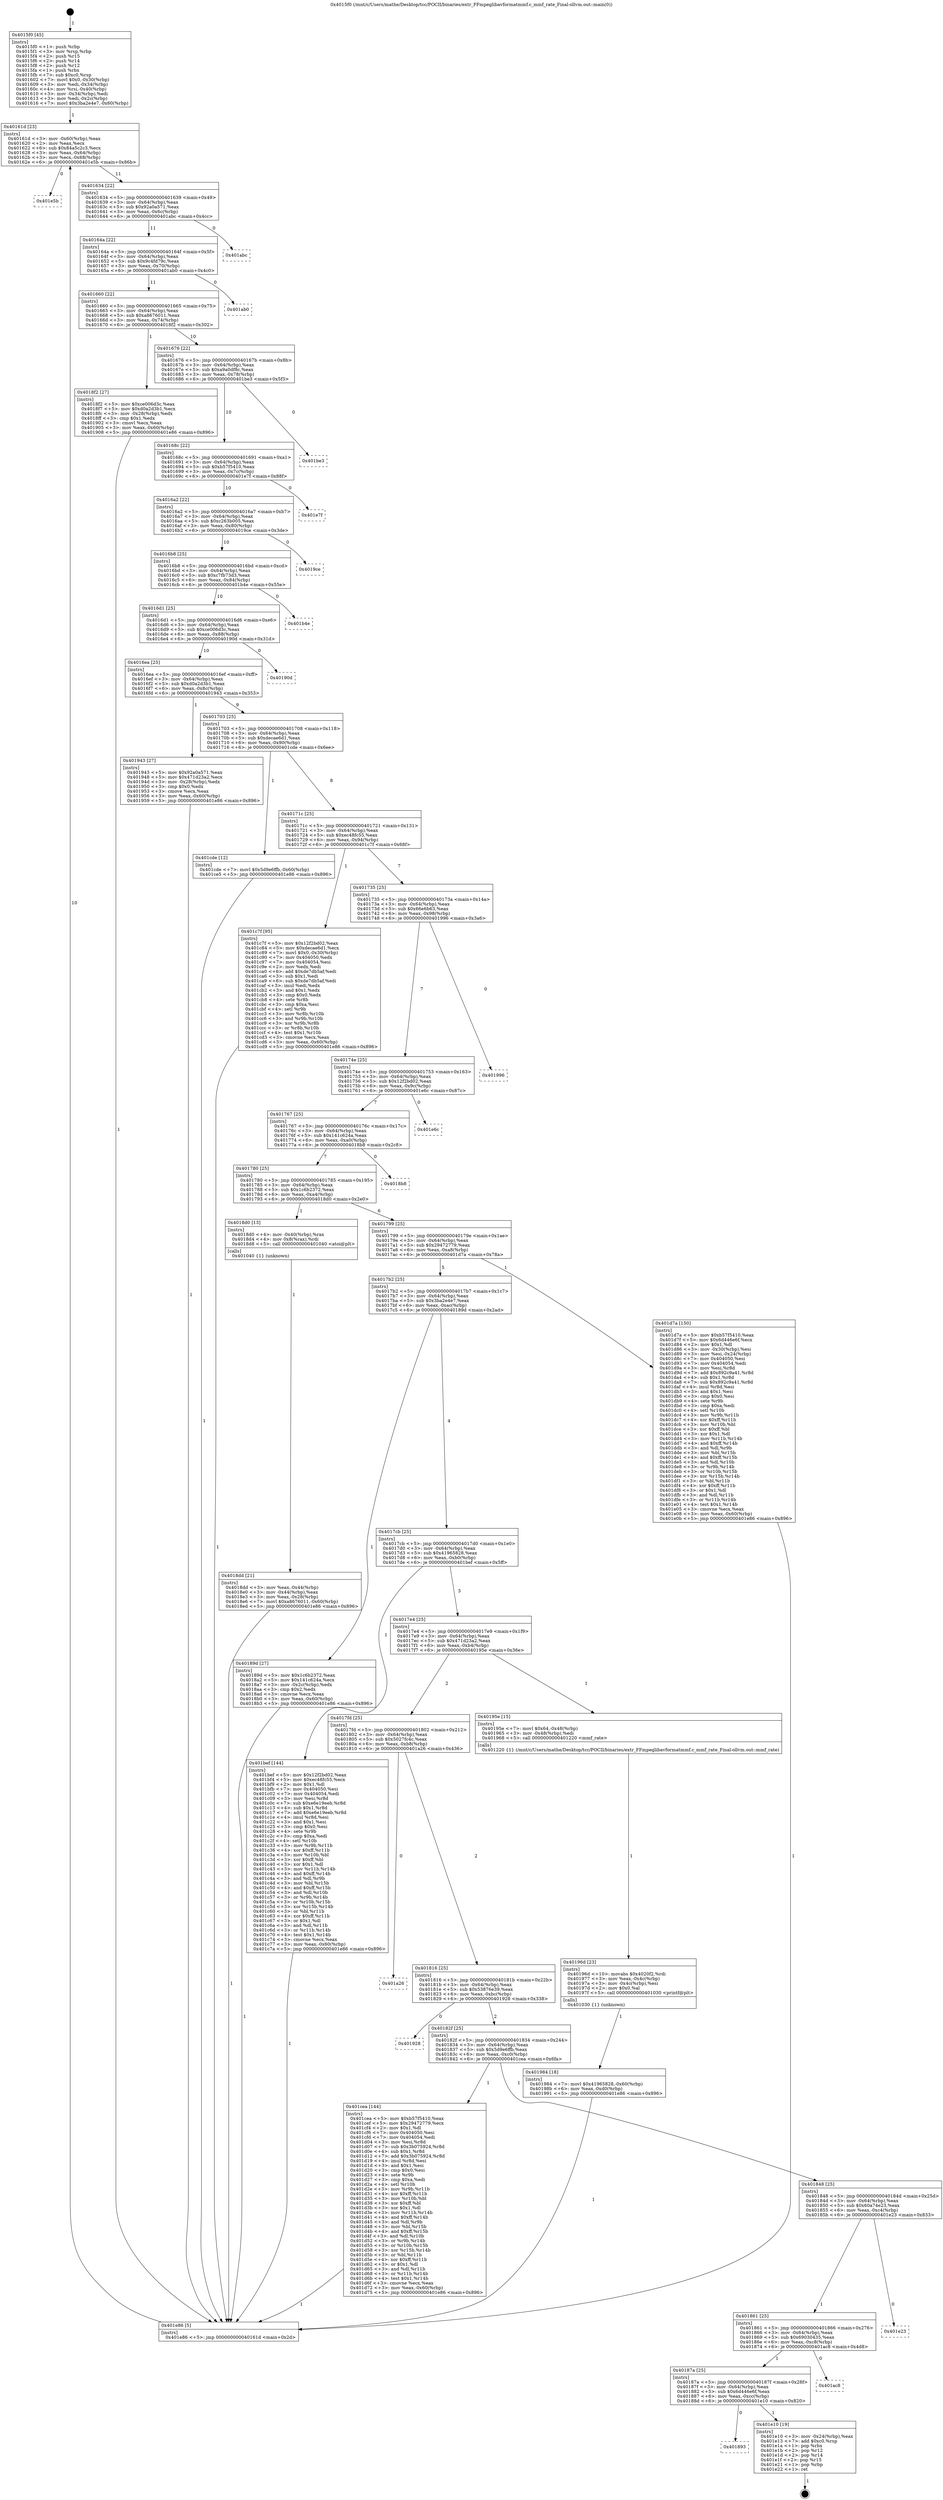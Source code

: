 digraph "0x4015f0" {
  label = "0x4015f0 (/mnt/c/Users/mathe/Desktop/tcc/POCII/binaries/extr_FFmpeglibavformatmmf.c_mmf_rate_Final-ollvm.out::main(0))"
  labelloc = "t"
  node[shape=record]

  Entry [label="",width=0.3,height=0.3,shape=circle,fillcolor=black,style=filled]
  "0x40161d" [label="{
     0x40161d [23]\l
     | [instrs]\l
     &nbsp;&nbsp;0x40161d \<+3\>: mov -0x60(%rbp),%eax\l
     &nbsp;&nbsp;0x401620 \<+2\>: mov %eax,%ecx\l
     &nbsp;&nbsp;0x401622 \<+6\>: sub $0x84a5c2c3,%ecx\l
     &nbsp;&nbsp;0x401628 \<+3\>: mov %eax,-0x64(%rbp)\l
     &nbsp;&nbsp;0x40162b \<+3\>: mov %ecx,-0x68(%rbp)\l
     &nbsp;&nbsp;0x40162e \<+6\>: je 0000000000401e5b \<main+0x86b\>\l
  }"]
  "0x401e5b" [label="{
     0x401e5b\l
  }", style=dashed]
  "0x401634" [label="{
     0x401634 [22]\l
     | [instrs]\l
     &nbsp;&nbsp;0x401634 \<+5\>: jmp 0000000000401639 \<main+0x49\>\l
     &nbsp;&nbsp;0x401639 \<+3\>: mov -0x64(%rbp),%eax\l
     &nbsp;&nbsp;0x40163c \<+5\>: sub $0x92a0a571,%eax\l
     &nbsp;&nbsp;0x401641 \<+3\>: mov %eax,-0x6c(%rbp)\l
     &nbsp;&nbsp;0x401644 \<+6\>: je 0000000000401abc \<main+0x4cc\>\l
  }"]
  Exit [label="",width=0.3,height=0.3,shape=circle,fillcolor=black,style=filled,peripheries=2]
  "0x401abc" [label="{
     0x401abc\l
  }", style=dashed]
  "0x40164a" [label="{
     0x40164a [22]\l
     | [instrs]\l
     &nbsp;&nbsp;0x40164a \<+5\>: jmp 000000000040164f \<main+0x5f\>\l
     &nbsp;&nbsp;0x40164f \<+3\>: mov -0x64(%rbp),%eax\l
     &nbsp;&nbsp;0x401652 \<+5\>: sub $0x9c4fd79c,%eax\l
     &nbsp;&nbsp;0x401657 \<+3\>: mov %eax,-0x70(%rbp)\l
     &nbsp;&nbsp;0x40165a \<+6\>: je 0000000000401ab0 \<main+0x4c0\>\l
  }"]
  "0x401893" [label="{
     0x401893\l
  }", style=dashed]
  "0x401ab0" [label="{
     0x401ab0\l
  }", style=dashed]
  "0x401660" [label="{
     0x401660 [22]\l
     | [instrs]\l
     &nbsp;&nbsp;0x401660 \<+5\>: jmp 0000000000401665 \<main+0x75\>\l
     &nbsp;&nbsp;0x401665 \<+3\>: mov -0x64(%rbp),%eax\l
     &nbsp;&nbsp;0x401668 \<+5\>: sub $0xa8676011,%eax\l
     &nbsp;&nbsp;0x40166d \<+3\>: mov %eax,-0x74(%rbp)\l
     &nbsp;&nbsp;0x401670 \<+6\>: je 00000000004018f2 \<main+0x302\>\l
  }"]
  "0x401e10" [label="{
     0x401e10 [19]\l
     | [instrs]\l
     &nbsp;&nbsp;0x401e10 \<+3\>: mov -0x24(%rbp),%eax\l
     &nbsp;&nbsp;0x401e13 \<+7\>: add $0xc0,%rsp\l
     &nbsp;&nbsp;0x401e1a \<+1\>: pop %rbx\l
     &nbsp;&nbsp;0x401e1b \<+2\>: pop %r12\l
     &nbsp;&nbsp;0x401e1d \<+2\>: pop %r14\l
     &nbsp;&nbsp;0x401e1f \<+2\>: pop %r15\l
     &nbsp;&nbsp;0x401e21 \<+1\>: pop %rbp\l
     &nbsp;&nbsp;0x401e22 \<+1\>: ret\l
  }"]
  "0x4018f2" [label="{
     0x4018f2 [27]\l
     | [instrs]\l
     &nbsp;&nbsp;0x4018f2 \<+5\>: mov $0xce006d3c,%eax\l
     &nbsp;&nbsp;0x4018f7 \<+5\>: mov $0xd0a2d3b1,%ecx\l
     &nbsp;&nbsp;0x4018fc \<+3\>: mov -0x28(%rbp),%edx\l
     &nbsp;&nbsp;0x4018ff \<+3\>: cmp $0x1,%edx\l
     &nbsp;&nbsp;0x401902 \<+3\>: cmovl %ecx,%eax\l
     &nbsp;&nbsp;0x401905 \<+3\>: mov %eax,-0x60(%rbp)\l
     &nbsp;&nbsp;0x401908 \<+5\>: jmp 0000000000401e86 \<main+0x896\>\l
  }"]
  "0x401676" [label="{
     0x401676 [22]\l
     | [instrs]\l
     &nbsp;&nbsp;0x401676 \<+5\>: jmp 000000000040167b \<main+0x8b\>\l
     &nbsp;&nbsp;0x40167b \<+3\>: mov -0x64(%rbp),%eax\l
     &nbsp;&nbsp;0x40167e \<+5\>: sub $0xa9a0df8c,%eax\l
     &nbsp;&nbsp;0x401683 \<+3\>: mov %eax,-0x78(%rbp)\l
     &nbsp;&nbsp;0x401686 \<+6\>: je 0000000000401be3 \<main+0x5f3\>\l
  }"]
  "0x40187a" [label="{
     0x40187a [25]\l
     | [instrs]\l
     &nbsp;&nbsp;0x40187a \<+5\>: jmp 000000000040187f \<main+0x28f\>\l
     &nbsp;&nbsp;0x40187f \<+3\>: mov -0x64(%rbp),%eax\l
     &nbsp;&nbsp;0x401882 \<+5\>: sub $0x6d446e6f,%eax\l
     &nbsp;&nbsp;0x401887 \<+6\>: mov %eax,-0xcc(%rbp)\l
     &nbsp;&nbsp;0x40188d \<+6\>: je 0000000000401e10 \<main+0x820\>\l
  }"]
  "0x401be3" [label="{
     0x401be3\l
  }", style=dashed]
  "0x40168c" [label="{
     0x40168c [22]\l
     | [instrs]\l
     &nbsp;&nbsp;0x40168c \<+5\>: jmp 0000000000401691 \<main+0xa1\>\l
     &nbsp;&nbsp;0x401691 \<+3\>: mov -0x64(%rbp),%eax\l
     &nbsp;&nbsp;0x401694 \<+5\>: sub $0xb57f5410,%eax\l
     &nbsp;&nbsp;0x401699 \<+3\>: mov %eax,-0x7c(%rbp)\l
     &nbsp;&nbsp;0x40169c \<+6\>: je 0000000000401e7f \<main+0x88f\>\l
  }"]
  "0x401ac8" [label="{
     0x401ac8\l
  }", style=dashed]
  "0x401e7f" [label="{
     0x401e7f\l
  }", style=dashed]
  "0x4016a2" [label="{
     0x4016a2 [22]\l
     | [instrs]\l
     &nbsp;&nbsp;0x4016a2 \<+5\>: jmp 00000000004016a7 \<main+0xb7\>\l
     &nbsp;&nbsp;0x4016a7 \<+3\>: mov -0x64(%rbp),%eax\l
     &nbsp;&nbsp;0x4016aa \<+5\>: sub $0xc263b005,%eax\l
     &nbsp;&nbsp;0x4016af \<+3\>: mov %eax,-0x80(%rbp)\l
     &nbsp;&nbsp;0x4016b2 \<+6\>: je 00000000004019ce \<main+0x3de\>\l
  }"]
  "0x401861" [label="{
     0x401861 [25]\l
     | [instrs]\l
     &nbsp;&nbsp;0x401861 \<+5\>: jmp 0000000000401866 \<main+0x276\>\l
     &nbsp;&nbsp;0x401866 \<+3\>: mov -0x64(%rbp),%eax\l
     &nbsp;&nbsp;0x401869 \<+5\>: sub $0x69030435,%eax\l
     &nbsp;&nbsp;0x40186e \<+6\>: mov %eax,-0xc8(%rbp)\l
     &nbsp;&nbsp;0x401874 \<+6\>: je 0000000000401ac8 \<main+0x4d8\>\l
  }"]
  "0x4019ce" [label="{
     0x4019ce\l
  }", style=dashed]
  "0x4016b8" [label="{
     0x4016b8 [25]\l
     | [instrs]\l
     &nbsp;&nbsp;0x4016b8 \<+5\>: jmp 00000000004016bd \<main+0xcd\>\l
     &nbsp;&nbsp;0x4016bd \<+3\>: mov -0x64(%rbp),%eax\l
     &nbsp;&nbsp;0x4016c0 \<+5\>: sub $0xc7fb73d3,%eax\l
     &nbsp;&nbsp;0x4016c5 \<+6\>: mov %eax,-0x84(%rbp)\l
     &nbsp;&nbsp;0x4016cb \<+6\>: je 0000000000401b4e \<main+0x55e\>\l
  }"]
  "0x401e23" [label="{
     0x401e23\l
  }", style=dashed]
  "0x401b4e" [label="{
     0x401b4e\l
  }", style=dashed]
  "0x4016d1" [label="{
     0x4016d1 [25]\l
     | [instrs]\l
     &nbsp;&nbsp;0x4016d1 \<+5\>: jmp 00000000004016d6 \<main+0xe6\>\l
     &nbsp;&nbsp;0x4016d6 \<+3\>: mov -0x64(%rbp),%eax\l
     &nbsp;&nbsp;0x4016d9 \<+5\>: sub $0xce006d3c,%eax\l
     &nbsp;&nbsp;0x4016de \<+6\>: mov %eax,-0x88(%rbp)\l
     &nbsp;&nbsp;0x4016e4 \<+6\>: je 000000000040190d \<main+0x31d\>\l
  }"]
  "0x401848" [label="{
     0x401848 [25]\l
     | [instrs]\l
     &nbsp;&nbsp;0x401848 \<+5\>: jmp 000000000040184d \<main+0x25d\>\l
     &nbsp;&nbsp;0x40184d \<+3\>: mov -0x64(%rbp),%eax\l
     &nbsp;&nbsp;0x401850 \<+5\>: sub $0x60a74e23,%eax\l
     &nbsp;&nbsp;0x401855 \<+6\>: mov %eax,-0xc4(%rbp)\l
     &nbsp;&nbsp;0x40185b \<+6\>: je 0000000000401e23 \<main+0x833\>\l
  }"]
  "0x40190d" [label="{
     0x40190d\l
  }", style=dashed]
  "0x4016ea" [label="{
     0x4016ea [25]\l
     | [instrs]\l
     &nbsp;&nbsp;0x4016ea \<+5\>: jmp 00000000004016ef \<main+0xff\>\l
     &nbsp;&nbsp;0x4016ef \<+3\>: mov -0x64(%rbp),%eax\l
     &nbsp;&nbsp;0x4016f2 \<+5\>: sub $0xd0a2d3b1,%eax\l
     &nbsp;&nbsp;0x4016f7 \<+6\>: mov %eax,-0x8c(%rbp)\l
     &nbsp;&nbsp;0x4016fd \<+6\>: je 0000000000401943 \<main+0x353\>\l
  }"]
  "0x401cea" [label="{
     0x401cea [144]\l
     | [instrs]\l
     &nbsp;&nbsp;0x401cea \<+5\>: mov $0xb57f5410,%eax\l
     &nbsp;&nbsp;0x401cef \<+5\>: mov $0x29472779,%ecx\l
     &nbsp;&nbsp;0x401cf4 \<+2\>: mov $0x1,%dl\l
     &nbsp;&nbsp;0x401cf6 \<+7\>: mov 0x404050,%esi\l
     &nbsp;&nbsp;0x401cfd \<+7\>: mov 0x404054,%edi\l
     &nbsp;&nbsp;0x401d04 \<+3\>: mov %esi,%r8d\l
     &nbsp;&nbsp;0x401d07 \<+7\>: sub $0x3b075924,%r8d\l
     &nbsp;&nbsp;0x401d0e \<+4\>: sub $0x1,%r8d\l
     &nbsp;&nbsp;0x401d12 \<+7\>: add $0x3b075924,%r8d\l
     &nbsp;&nbsp;0x401d19 \<+4\>: imul %r8d,%esi\l
     &nbsp;&nbsp;0x401d1d \<+3\>: and $0x1,%esi\l
     &nbsp;&nbsp;0x401d20 \<+3\>: cmp $0x0,%esi\l
     &nbsp;&nbsp;0x401d23 \<+4\>: sete %r9b\l
     &nbsp;&nbsp;0x401d27 \<+3\>: cmp $0xa,%edi\l
     &nbsp;&nbsp;0x401d2a \<+4\>: setl %r10b\l
     &nbsp;&nbsp;0x401d2e \<+3\>: mov %r9b,%r11b\l
     &nbsp;&nbsp;0x401d31 \<+4\>: xor $0xff,%r11b\l
     &nbsp;&nbsp;0x401d35 \<+3\>: mov %r10b,%bl\l
     &nbsp;&nbsp;0x401d38 \<+3\>: xor $0xff,%bl\l
     &nbsp;&nbsp;0x401d3b \<+3\>: xor $0x1,%dl\l
     &nbsp;&nbsp;0x401d3e \<+3\>: mov %r11b,%r14b\l
     &nbsp;&nbsp;0x401d41 \<+4\>: and $0xff,%r14b\l
     &nbsp;&nbsp;0x401d45 \<+3\>: and %dl,%r9b\l
     &nbsp;&nbsp;0x401d48 \<+3\>: mov %bl,%r15b\l
     &nbsp;&nbsp;0x401d4b \<+4\>: and $0xff,%r15b\l
     &nbsp;&nbsp;0x401d4f \<+3\>: and %dl,%r10b\l
     &nbsp;&nbsp;0x401d52 \<+3\>: or %r9b,%r14b\l
     &nbsp;&nbsp;0x401d55 \<+3\>: or %r10b,%r15b\l
     &nbsp;&nbsp;0x401d58 \<+3\>: xor %r15b,%r14b\l
     &nbsp;&nbsp;0x401d5b \<+3\>: or %bl,%r11b\l
     &nbsp;&nbsp;0x401d5e \<+4\>: xor $0xff,%r11b\l
     &nbsp;&nbsp;0x401d62 \<+3\>: or $0x1,%dl\l
     &nbsp;&nbsp;0x401d65 \<+3\>: and %dl,%r11b\l
     &nbsp;&nbsp;0x401d68 \<+3\>: or %r11b,%r14b\l
     &nbsp;&nbsp;0x401d6b \<+4\>: test $0x1,%r14b\l
     &nbsp;&nbsp;0x401d6f \<+3\>: cmovne %ecx,%eax\l
     &nbsp;&nbsp;0x401d72 \<+3\>: mov %eax,-0x60(%rbp)\l
     &nbsp;&nbsp;0x401d75 \<+5\>: jmp 0000000000401e86 \<main+0x896\>\l
  }"]
  "0x401943" [label="{
     0x401943 [27]\l
     | [instrs]\l
     &nbsp;&nbsp;0x401943 \<+5\>: mov $0x92a0a571,%eax\l
     &nbsp;&nbsp;0x401948 \<+5\>: mov $0x471d23a2,%ecx\l
     &nbsp;&nbsp;0x40194d \<+3\>: mov -0x28(%rbp),%edx\l
     &nbsp;&nbsp;0x401950 \<+3\>: cmp $0x0,%edx\l
     &nbsp;&nbsp;0x401953 \<+3\>: cmove %ecx,%eax\l
     &nbsp;&nbsp;0x401956 \<+3\>: mov %eax,-0x60(%rbp)\l
     &nbsp;&nbsp;0x401959 \<+5\>: jmp 0000000000401e86 \<main+0x896\>\l
  }"]
  "0x401703" [label="{
     0x401703 [25]\l
     | [instrs]\l
     &nbsp;&nbsp;0x401703 \<+5\>: jmp 0000000000401708 \<main+0x118\>\l
     &nbsp;&nbsp;0x401708 \<+3\>: mov -0x64(%rbp),%eax\l
     &nbsp;&nbsp;0x40170b \<+5\>: sub $0xdecae6d1,%eax\l
     &nbsp;&nbsp;0x401710 \<+6\>: mov %eax,-0x90(%rbp)\l
     &nbsp;&nbsp;0x401716 \<+6\>: je 0000000000401cde \<main+0x6ee\>\l
  }"]
  "0x40182f" [label="{
     0x40182f [25]\l
     | [instrs]\l
     &nbsp;&nbsp;0x40182f \<+5\>: jmp 0000000000401834 \<main+0x244\>\l
     &nbsp;&nbsp;0x401834 \<+3\>: mov -0x64(%rbp),%eax\l
     &nbsp;&nbsp;0x401837 \<+5\>: sub $0x5d9e6ffb,%eax\l
     &nbsp;&nbsp;0x40183c \<+6\>: mov %eax,-0xc0(%rbp)\l
     &nbsp;&nbsp;0x401842 \<+6\>: je 0000000000401cea \<main+0x6fa\>\l
  }"]
  "0x401cde" [label="{
     0x401cde [12]\l
     | [instrs]\l
     &nbsp;&nbsp;0x401cde \<+7\>: movl $0x5d9e6ffb,-0x60(%rbp)\l
     &nbsp;&nbsp;0x401ce5 \<+5\>: jmp 0000000000401e86 \<main+0x896\>\l
  }"]
  "0x40171c" [label="{
     0x40171c [25]\l
     | [instrs]\l
     &nbsp;&nbsp;0x40171c \<+5\>: jmp 0000000000401721 \<main+0x131\>\l
     &nbsp;&nbsp;0x401721 \<+3\>: mov -0x64(%rbp),%eax\l
     &nbsp;&nbsp;0x401724 \<+5\>: sub $0xec48fc55,%eax\l
     &nbsp;&nbsp;0x401729 \<+6\>: mov %eax,-0x94(%rbp)\l
     &nbsp;&nbsp;0x40172f \<+6\>: je 0000000000401c7f \<main+0x68f\>\l
  }"]
  "0x401928" [label="{
     0x401928\l
  }", style=dashed]
  "0x401c7f" [label="{
     0x401c7f [95]\l
     | [instrs]\l
     &nbsp;&nbsp;0x401c7f \<+5\>: mov $0x12f2bd02,%eax\l
     &nbsp;&nbsp;0x401c84 \<+5\>: mov $0xdecae6d1,%ecx\l
     &nbsp;&nbsp;0x401c89 \<+7\>: movl $0x0,-0x30(%rbp)\l
     &nbsp;&nbsp;0x401c90 \<+7\>: mov 0x404050,%edx\l
     &nbsp;&nbsp;0x401c97 \<+7\>: mov 0x404054,%esi\l
     &nbsp;&nbsp;0x401c9e \<+2\>: mov %edx,%edi\l
     &nbsp;&nbsp;0x401ca0 \<+6\>: add $0xde7db5af,%edi\l
     &nbsp;&nbsp;0x401ca6 \<+3\>: sub $0x1,%edi\l
     &nbsp;&nbsp;0x401ca9 \<+6\>: sub $0xde7db5af,%edi\l
     &nbsp;&nbsp;0x401caf \<+3\>: imul %edi,%edx\l
     &nbsp;&nbsp;0x401cb2 \<+3\>: and $0x1,%edx\l
     &nbsp;&nbsp;0x401cb5 \<+3\>: cmp $0x0,%edx\l
     &nbsp;&nbsp;0x401cb8 \<+4\>: sete %r8b\l
     &nbsp;&nbsp;0x401cbc \<+3\>: cmp $0xa,%esi\l
     &nbsp;&nbsp;0x401cbf \<+4\>: setl %r9b\l
     &nbsp;&nbsp;0x401cc3 \<+3\>: mov %r8b,%r10b\l
     &nbsp;&nbsp;0x401cc6 \<+3\>: and %r9b,%r10b\l
     &nbsp;&nbsp;0x401cc9 \<+3\>: xor %r9b,%r8b\l
     &nbsp;&nbsp;0x401ccc \<+3\>: or %r8b,%r10b\l
     &nbsp;&nbsp;0x401ccf \<+4\>: test $0x1,%r10b\l
     &nbsp;&nbsp;0x401cd3 \<+3\>: cmovne %ecx,%eax\l
     &nbsp;&nbsp;0x401cd6 \<+3\>: mov %eax,-0x60(%rbp)\l
     &nbsp;&nbsp;0x401cd9 \<+5\>: jmp 0000000000401e86 \<main+0x896\>\l
  }"]
  "0x401735" [label="{
     0x401735 [25]\l
     | [instrs]\l
     &nbsp;&nbsp;0x401735 \<+5\>: jmp 000000000040173a \<main+0x14a\>\l
     &nbsp;&nbsp;0x40173a \<+3\>: mov -0x64(%rbp),%eax\l
     &nbsp;&nbsp;0x40173d \<+5\>: sub $0x66e6b63,%eax\l
     &nbsp;&nbsp;0x401742 \<+6\>: mov %eax,-0x98(%rbp)\l
     &nbsp;&nbsp;0x401748 \<+6\>: je 0000000000401996 \<main+0x3a6\>\l
  }"]
  "0x401816" [label="{
     0x401816 [25]\l
     | [instrs]\l
     &nbsp;&nbsp;0x401816 \<+5\>: jmp 000000000040181b \<main+0x22b\>\l
     &nbsp;&nbsp;0x40181b \<+3\>: mov -0x64(%rbp),%eax\l
     &nbsp;&nbsp;0x40181e \<+5\>: sub $0x53876e39,%eax\l
     &nbsp;&nbsp;0x401823 \<+6\>: mov %eax,-0xbc(%rbp)\l
     &nbsp;&nbsp;0x401829 \<+6\>: je 0000000000401928 \<main+0x338\>\l
  }"]
  "0x401996" [label="{
     0x401996\l
  }", style=dashed]
  "0x40174e" [label="{
     0x40174e [25]\l
     | [instrs]\l
     &nbsp;&nbsp;0x40174e \<+5\>: jmp 0000000000401753 \<main+0x163\>\l
     &nbsp;&nbsp;0x401753 \<+3\>: mov -0x64(%rbp),%eax\l
     &nbsp;&nbsp;0x401756 \<+5\>: sub $0x12f2bd02,%eax\l
     &nbsp;&nbsp;0x40175b \<+6\>: mov %eax,-0x9c(%rbp)\l
     &nbsp;&nbsp;0x401761 \<+6\>: je 0000000000401e6c \<main+0x87c\>\l
  }"]
  "0x401a26" [label="{
     0x401a26\l
  }", style=dashed]
  "0x401e6c" [label="{
     0x401e6c\l
  }", style=dashed]
  "0x401767" [label="{
     0x401767 [25]\l
     | [instrs]\l
     &nbsp;&nbsp;0x401767 \<+5\>: jmp 000000000040176c \<main+0x17c\>\l
     &nbsp;&nbsp;0x40176c \<+3\>: mov -0x64(%rbp),%eax\l
     &nbsp;&nbsp;0x40176f \<+5\>: sub $0x141c624a,%eax\l
     &nbsp;&nbsp;0x401774 \<+6\>: mov %eax,-0xa0(%rbp)\l
     &nbsp;&nbsp;0x40177a \<+6\>: je 00000000004018b8 \<main+0x2c8\>\l
  }"]
  "0x401984" [label="{
     0x401984 [18]\l
     | [instrs]\l
     &nbsp;&nbsp;0x401984 \<+7\>: movl $0x41965828,-0x60(%rbp)\l
     &nbsp;&nbsp;0x40198b \<+6\>: mov %eax,-0xd0(%rbp)\l
     &nbsp;&nbsp;0x401991 \<+5\>: jmp 0000000000401e86 \<main+0x896\>\l
  }"]
  "0x4018b8" [label="{
     0x4018b8\l
  }", style=dashed]
  "0x401780" [label="{
     0x401780 [25]\l
     | [instrs]\l
     &nbsp;&nbsp;0x401780 \<+5\>: jmp 0000000000401785 \<main+0x195\>\l
     &nbsp;&nbsp;0x401785 \<+3\>: mov -0x64(%rbp),%eax\l
     &nbsp;&nbsp;0x401788 \<+5\>: sub $0x1c6b2372,%eax\l
     &nbsp;&nbsp;0x40178d \<+6\>: mov %eax,-0xa4(%rbp)\l
     &nbsp;&nbsp;0x401793 \<+6\>: je 00000000004018d0 \<main+0x2e0\>\l
  }"]
  "0x40196d" [label="{
     0x40196d [23]\l
     | [instrs]\l
     &nbsp;&nbsp;0x40196d \<+10\>: movabs $0x4020f2,%rdi\l
     &nbsp;&nbsp;0x401977 \<+3\>: mov %eax,-0x4c(%rbp)\l
     &nbsp;&nbsp;0x40197a \<+3\>: mov -0x4c(%rbp),%esi\l
     &nbsp;&nbsp;0x40197d \<+2\>: mov $0x0,%al\l
     &nbsp;&nbsp;0x40197f \<+5\>: call 0000000000401030 \<printf@plt\>\l
     | [calls]\l
     &nbsp;&nbsp;0x401030 \{1\} (unknown)\l
  }"]
  "0x4018d0" [label="{
     0x4018d0 [13]\l
     | [instrs]\l
     &nbsp;&nbsp;0x4018d0 \<+4\>: mov -0x40(%rbp),%rax\l
     &nbsp;&nbsp;0x4018d4 \<+4\>: mov 0x8(%rax),%rdi\l
     &nbsp;&nbsp;0x4018d8 \<+5\>: call 0000000000401040 \<atoi@plt\>\l
     | [calls]\l
     &nbsp;&nbsp;0x401040 \{1\} (unknown)\l
  }"]
  "0x401799" [label="{
     0x401799 [25]\l
     | [instrs]\l
     &nbsp;&nbsp;0x401799 \<+5\>: jmp 000000000040179e \<main+0x1ae\>\l
     &nbsp;&nbsp;0x40179e \<+3\>: mov -0x64(%rbp),%eax\l
     &nbsp;&nbsp;0x4017a1 \<+5\>: sub $0x29472779,%eax\l
     &nbsp;&nbsp;0x4017a6 \<+6\>: mov %eax,-0xa8(%rbp)\l
     &nbsp;&nbsp;0x4017ac \<+6\>: je 0000000000401d7a \<main+0x78a\>\l
  }"]
  "0x4017fd" [label="{
     0x4017fd [25]\l
     | [instrs]\l
     &nbsp;&nbsp;0x4017fd \<+5\>: jmp 0000000000401802 \<main+0x212\>\l
     &nbsp;&nbsp;0x401802 \<+3\>: mov -0x64(%rbp),%eax\l
     &nbsp;&nbsp;0x401805 \<+5\>: sub $0x5027fc4c,%eax\l
     &nbsp;&nbsp;0x40180a \<+6\>: mov %eax,-0xb8(%rbp)\l
     &nbsp;&nbsp;0x401810 \<+6\>: je 0000000000401a26 \<main+0x436\>\l
  }"]
  "0x401d7a" [label="{
     0x401d7a [150]\l
     | [instrs]\l
     &nbsp;&nbsp;0x401d7a \<+5\>: mov $0xb57f5410,%eax\l
     &nbsp;&nbsp;0x401d7f \<+5\>: mov $0x6d446e6f,%ecx\l
     &nbsp;&nbsp;0x401d84 \<+2\>: mov $0x1,%dl\l
     &nbsp;&nbsp;0x401d86 \<+3\>: mov -0x30(%rbp),%esi\l
     &nbsp;&nbsp;0x401d89 \<+3\>: mov %esi,-0x24(%rbp)\l
     &nbsp;&nbsp;0x401d8c \<+7\>: mov 0x404050,%esi\l
     &nbsp;&nbsp;0x401d93 \<+7\>: mov 0x404054,%edi\l
     &nbsp;&nbsp;0x401d9a \<+3\>: mov %esi,%r8d\l
     &nbsp;&nbsp;0x401d9d \<+7\>: add $0x892c9a41,%r8d\l
     &nbsp;&nbsp;0x401da4 \<+4\>: sub $0x1,%r8d\l
     &nbsp;&nbsp;0x401da8 \<+7\>: sub $0x892c9a41,%r8d\l
     &nbsp;&nbsp;0x401daf \<+4\>: imul %r8d,%esi\l
     &nbsp;&nbsp;0x401db3 \<+3\>: and $0x1,%esi\l
     &nbsp;&nbsp;0x401db6 \<+3\>: cmp $0x0,%esi\l
     &nbsp;&nbsp;0x401db9 \<+4\>: sete %r9b\l
     &nbsp;&nbsp;0x401dbd \<+3\>: cmp $0xa,%edi\l
     &nbsp;&nbsp;0x401dc0 \<+4\>: setl %r10b\l
     &nbsp;&nbsp;0x401dc4 \<+3\>: mov %r9b,%r11b\l
     &nbsp;&nbsp;0x401dc7 \<+4\>: xor $0xff,%r11b\l
     &nbsp;&nbsp;0x401dcb \<+3\>: mov %r10b,%bl\l
     &nbsp;&nbsp;0x401dce \<+3\>: xor $0xff,%bl\l
     &nbsp;&nbsp;0x401dd1 \<+3\>: xor $0x1,%dl\l
     &nbsp;&nbsp;0x401dd4 \<+3\>: mov %r11b,%r14b\l
     &nbsp;&nbsp;0x401dd7 \<+4\>: and $0xff,%r14b\l
     &nbsp;&nbsp;0x401ddb \<+3\>: and %dl,%r9b\l
     &nbsp;&nbsp;0x401dde \<+3\>: mov %bl,%r15b\l
     &nbsp;&nbsp;0x401de1 \<+4\>: and $0xff,%r15b\l
     &nbsp;&nbsp;0x401de5 \<+3\>: and %dl,%r10b\l
     &nbsp;&nbsp;0x401de8 \<+3\>: or %r9b,%r14b\l
     &nbsp;&nbsp;0x401deb \<+3\>: or %r10b,%r15b\l
     &nbsp;&nbsp;0x401dee \<+3\>: xor %r15b,%r14b\l
     &nbsp;&nbsp;0x401df1 \<+3\>: or %bl,%r11b\l
     &nbsp;&nbsp;0x401df4 \<+4\>: xor $0xff,%r11b\l
     &nbsp;&nbsp;0x401df8 \<+3\>: or $0x1,%dl\l
     &nbsp;&nbsp;0x401dfb \<+3\>: and %dl,%r11b\l
     &nbsp;&nbsp;0x401dfe \<+3\>: or %r11b,%r14b\l
     &nbsp;&nbsp;0x401e01 \<+4\>: test $0x1,%r14b\l
     &nbsp;&nbsp;0x401e05 \<+3\>: cmovne %ecx,%eax\l
     &nbsp;&nbsp;0x401e08 \<+3\>: mov %eax,-0x60(%rbp)\l
     &nbsp;&nbsp;0x401e0b \<+5\>: jmp 0000000000401e86 \<main+0x896\>\l
  }"]
  "0x4017b2" [label="{
     0x4017b2 [25]\l
     | [instrs]\l
     &nbsp;&nbsp;0x4017b2 \<+5\>: jmp 00000000004017b7 \<main+0x1c7\>\l
     &nbsp;&nbsp;0x4017b7 \<+3\>: mov -0x64(%rbp),%eax\l
     &nbsp;&nbsp;0x4017ba \<+5\>: sub $0x3ba2e4e7,%eax\l
     &nbsp;&nbsp;0x4017bf \<+6\>: mov %eax,-0xac(%rbp)\l
     &nbsp;&nbsp;0x4017c5 \<+6\>: je 000000000040189d \<main+0x2ad\>\l
  }"]
  "0x40195e" [label="{
     0x40195e [15]\l
     | [instrs]\l
     &nbsp;&nbsp;0x40195e \<+7\>: movl $0x64,-0x48(%rbp)\l
     &nbsp;&nbsp;0x401965 \<+3\>: mov -0x48(%rbp),%edi\l
     &nbsp;&nbsp;0x401968 \<+5\>: call 0000000000401220 \<mmf_rate\>\l
     | [calls]\l
     &nbsp;&nbsp;0x401220 \{1\} (/mnt/c/Users/mathe/Desktop/tcc/POCII/binaries/extr_FFmpeglibavformatmmf.c_mmf_rate_Final-ollvm.out::mmf_rate)\l
  }"]
  "0x40189d" [label="{
     0x40189d [27]\l
     | [instrs]\l
     &nbsp;&nbsp;0x40189d \<+5\>: mov $0x1c6b2372,%eax\l
     &nbsp;&nbsp;0x4018a2 \<+5\>: mov $0x141c624a,%ecx\l
     &nbsp;&nbsp;0x4018a7 \<+3\>: mov -0x2c(%rbp),%edx\l
     &nbsp;&nbsp;0x4018aa \<+3\>: cmp $0x2,%edx\l
     &nbsp;&nbsp;0x4018ad \<+3\>: cmovne %ecx,%eax\l
     &nbsp;&nbsp;0x4018b0 \<+3\>: mov %eax,-0x60(%rbp)\l
     &nbsp;&nbsp;0x4018b3 \<+5\>: jmp 0000000000401e86 \<main+0x896\>\l
  }"]
  "0x4017cb" [label="{
     0x4017cb [25]\l
     | [instrs]\l
     &nbsp;&nbsp;0x4017cb \<+5\>: jmp 00000000004017d0 \<main+0x1e0\>\l
     &nbsp;&nbsp;0x4017d0 \<+3\>: mov -0x64(%rbp),%eax\l
     &nbsp;&nbsp;0x4017d3 \<+5\>: sub $0x41965828,%eax\l
     &nbsp;&nbsp;0x4017d8 \<+6\>: mov %eax,-0xb0(%rbp)\l
     &nbsp;&nbsp;0x4017de \<+6\>: je 0000000000401bef \<main+0x5ff\>\l
  }"]
  "0x401e86" [label="{
     0x401e86 [5]\l
     | [instrs]\l
     &nbsp;&nbsp;0x401e86 \<+5\>: jmp 000000000040161d \<main+0x2d\>\l
  }"]
  "0x4015f0" [label="{
     0x4015f0 [45]\l
     | [instrs]\l
     &nbsp;&nbsp;0x4015f0 \<+1\>: push %rbp\l
     &nbsp;&nbsp;0x4015f1 \<+3\>: mov %rsp,%rbp\l
     &nbsp;&nbsp;0x4015f4 \<+2\>: push %r15\l
     &nbsp;&nbsp;0x4015f6 \<+2\>: push %r14\l
     &nbsp;&nbsp;0x4015f8 \<+2\>: push %r12\l
     &nbsp;&nbsp;0x4015fa \<+1\>: push %rbx\l
     &nbsp;&nbsp;0x4015fb \<+7\>: sub $0xc0,%rsp\l
     &nbsp;&nbsp;0x401602 \<+7\>: movl $0x0,-0x30(%rbp)\l
     &nbsp;&nbsp;0x401609 \<+3\>: mov %edi,-0x34(%rbp)\l
     &nbsp;&nbsp;0x40160c \<+4\>: mov %rsi,-0x40(%rbp)\l
     &nbsp;&nbsp;0x401610 \<+3\>: mov -0x34(%rbp),%edi\l
     &nbsp;&nbsp;0x401613 \<+3\>: mov %edi,-0x2c(%rbp)\l
     &nbsp;&nbsp;0x401616 \<+7\>: movl $0x3ba2e4e7,-0x60(%rbp)\l
  }"]
  "0x4018dd" [label="{
     0x4018dd [21]\l
     | [instrs]\l
     &nbsp;&nbsp;0x4018dd \<+3\>: mov %eax,-0x44(%rbp)\l
     &nbsp;&nbsp;0x4018e0 \<+3\>: mov -0x44(%rbp),%eax\l
     &nbsp;&nbsp;0x4018e3 \<+3\>: mov %eax,-0x28(%rbp)\l
     &nbsp;&nbsp;0x4018e6 \<+7\>: movl $0xa8676011,-0x60(%rbp)\l
     &nbsp;&nbsp;0x4018ed \<+5\>: jmp 0000000000401e86 \<main+0x896\>\l
  }"]
  "0x4017e4" [label="{
     0x4017e4 [25]\l
     | [instrs]\l
     &nbsp;&nbsp;0x4017e4 \<+5\>: jmp 00000000004017e9 \<main+0x1f9\>\l
     &nbsp;&nbsp;0x4017e9 \<+3\>: mov -0x64(%rbp),%eax\l
     &nbsp;&nbsp;0x4017ec \<+5\>: sub $0x471d23a2,%eax\l
     &nbsp;&nbsp;0x4017f1 \<+6\>: mov %eax,-0xb4(%rbp)\l
     &nbsp;&nbsp;0x4017f7 \<+6\>: je 000000000040195e \<main+0x36e\>\l
  }"]
  "0x401bef" [label="{
     0x401bef [144]\l
     | [instrs]\l
     &nbsp;&nbsp;0x401bef \<+5\>: mov $0x12f2bd02,%eax\l
     &nbsp;&nbsp;0x401bf4 \<+5\>: mov $0xec48fc55,%ecx\l
     &nbsp;&nbsp;0x401bf9 \<+2\>: mov $0x1,%dl\l
     &nbsp;&nbsp;0x401bfb \<+7\>: mov 0x404050,%esi\l
     &nbsp;&nbsp;0x401c02 \<+7\>: mov 0x404054,%edi\l
     &nbsp;&nbsp;0x401c09 \<+3\>: mov %esi,%r8d\l
     &nbsp;&nbsp;0x401c0c \<+7\>: sub $0xe6e19eeb,%r8d\l
     &nbsp;&nbsp;0x401c13 \<+4\>: sub $0x1,%r8d\l
     &nbsp;&nbsp;0x401c17 \<+7\>: add $0xe6e19eeb,%r8d\l
     &nbsp;&nbsp;0x401c1e \<+4\>: imul %r8d,%esi\l
     &nbsp;&nbsp;0x401c22 \<+3\>: and $0x1,%esi\l
     &nbsp;&nbsp;0x401c25 \<+3\>: cmp $0x0,%esi\l
     &nbsp;&nbsp;0x401c28 \<+4\>: sete %r9b\l
     &nbsp;&nbsp;0x401c2c \<+3\>: cmp $0xa,%edi\l
     &nbsp;&nbsp;0x401c2f \<+4\>: setl %r10b\l
     &nbsp;&nbsp;0x401c33 \<+3\>: mov %r9b,%r11b\l
     &nbsp;&nbsp;0x401c36 \<+4\>: xor $0xff,%r11b\l
     &nbsp;&nbsp;0x401c3a \<+3\>: mov %r10b,%bl\l
     &nbsp;&nbsp;0x401c3d \<+3\>: xor $0xff,%bl\l
     &nbsp;&nbsp;0x401c40 \<+3\>: xor $0x1,%dl\l
     &nbsp;&nbsp;0x401c43 \<+3\>: mov %r11b,%r14b\l
     &nbsp;&nbsp;0x401c46 \<+4\>: and $0xff,%r14b\l
     &nbsp;&nbsp;0x401c4a \<+3\>: and %dl,%r9b\l
     &nbsp;&nbsp;0x401c4d \<+3\>: mov %bl,%r15b\l
     &nbsp;&nbsp;0x401c50 \<+4\>: and $0xff,%r15b\l
     &nbsp;&nbsp;0x401c54 \<+3\>: and %dl,%r10b\l
     &nbsp;&nbsp;0x401c57 \<+3\>: or %r9b,%r14b\l
     &nbsp;&nbsp;0x401c5a \<+3\>: or %r10b,%r15b\l
     &nbsp;&nbsp;0x401c5d \<+3\>: xor %r15b,%r14b\l
     &nbsp;&nbsp;0x401c60 \<+3\>: or %bl,%r11b\l
     &nbsp;&nbsp;0x401c63 \<+4\>: xor $0xff,%r11b\l
     &nbsp;&nbsp;0x401c67 \<+3\>: or $0x1,%dl\l
     &nbsp;&nbsp;0x401c6a \<+3\>: and %dl,%r11b\l
     &nbsp;&nbsp;0x401c6d \<+3\>: or %r11b,%r14b\l
     &nbsp;&nbsp;0x401c70 \<+4\>: test $0x1,%r14b\l
     &nbsp;&nbsp;0x401c74 \<+3\>: cmovne %ecx,%eax\l
     &nbsp;&nbsp;0x401c77 \<+3\>: mov %eax,-0x60(%rbp)\l
     &nbsp;&nbsp;0x401c7a \<+5\>: jmp 0000000000401e86 \<main+0x896\>\l
  }"]
  Entry -> "0x4015f0" [label=" 1"]
  "0x40161d" -> "0x401e5b" [label=" 0"]
  "0x40161d" -> "0x401634" [label=" 11"]
  "0x401e10" -> Exit [label=" 1"]
  "0x401634" -> "0x401abc" [label=" 0"]
  "0x401634" -> "0x40164a" [label=" 11"]
  "0x40187a" -> "0x401893" [label=" 0"]
  "0x40164a" -> "0x401ab0" [label=" 0"]
  "0x40164a" -> "0x401660" [label=" 11"]
  "0x40187a" -> "0x401e10" [label=" 1"]
  "0x401660" -> "0x4018f2" [label=" 1"]
  "0x401660" -> "0x401676" [label=" 10"]
  "0x401861" -> "0x40187a" [label=" 1"]
  "0x401676" -> "0x401be3" [label=" 0"]
  "0x401676" -> "0x40168c" [label=" 10"]
  "0x401861" -> "0x401ac8" [label=" 0"]
  "0x40168c" -> "0x401e7f" [label=" 0"]
  "0x40168c" -> "0x4016a2" [label=" 10"]
  "0x401848" -> "0x401861" [label=" 1"]
  "0x4016a2" -> "0x4019ce" [label=" 0"]
  "0x4016a2" -> "0x4016b8" [label=" 10"]
  "0x401848" -> "0x401e23" [label=" 0"]
  "0x4016b8" -> "0x401b4e" [label=" 0"]
  "0x4016b8" -> "0x4016d1" [label=" 10"]
  "0x401d7a" -> "0x401e86" [label=" 1"]
  "0x4016d1" -> "0x40190d" [label=" 0"]
  "0x4016d1" -> "0x4016ea" [label=" 10"]
  "0x401cea" -> "0x401e86" [label=" 1"]
  "0x4016ea" -> "0x401943" [label=" 1"]
  "0x4016ea" -> "0x401703" [label=" 9"]
  "0x40182f" -> "0x401848" [label=" 1"]
  "0x401703" -> "0x401cde" [label=" 1"]
  "0x401703" -> "0x40171c" [label=" 8"]
  "0x40182f" -> "0x401cea" [label=" 1"]
  "0x40171c" -> "0x401c7f" [label=" 1"]
  "0x40171c" -> "0x401735" [label=" 7"]
  "0x401816" -> "0x40182f" [label=" 2"]
  "0x401735" -> "0x401996" [label=" 0"]
  "0x401735" -> "0x40174e" [label=" 7"]
  "0x401816" -> "0x401928" [label=" 0"]
  "0x40174e" -> "0x401e6c" [label=" 0"]
  "0x40174e" -> "0x401767" [label=" 7"]
  "0x4017fd" -> "0x401816" [label=" 2"]
  "0x401767" -> "0x4018b8" [label=" 0"]
  "0x401767" -> "0x401780" [label=" 7"]
  "0x4017fd" -> "0x401a26" [label=" 0"]
  "0x401780" -> "0x4018d0" [label=" 1"]
  "0x401780" -> "0x401799" [label=" 6"]
  "0x401cde" -> "0x401e86" [label=" 1"]
  "0x401799" -> "0x401d7a" [label=" 1"]
  "0x401799" -> "0x4017b2" [label=" 5"]
  "0x401c7f" -> "0x401e86" [label=" 1"]
  "0x4017b2" -> "0x40189d" [label=" 1"]
  "0x4017b2" -> "0x4017cb" [label=" 4"]
  "0x40189d" -> "0x401e86" [label=" 1"]
  "0x4015f0" -> "0x40161d" [label=" 1"]
  "0x401e86" -> "0x40161d" [label=" 10"]
  "0x4018d0" -> "0x4018dd" [label=" 1"]
  "0x4018dd" -> "0x401e86" [label=" 1"]
  "0x4018f2" -> "0x401e86" [label=" 1"]
  "0x401943" -> "0x401e86" [label=" 1"]
  "0x401bef" -> "0x401e86" [label=" 1"]
  "0x4017cb" -> "0x401bef" [label=" 1"]
  "0x4017cb" -> "0x4017e4" [label=" 3"]
  "0x401984" -> "0x401e86" [label=" 1"]
  "0x4017e4" -> "0x40195e" [label=" 1"]
  "0x4017e4" -> "0x4017fd" [label=" 2"]
  "0x40195e" -> "0x40196d" [label=" 1"]
  "0x40196d" -> "0x401984" [label=" 1"]
}
